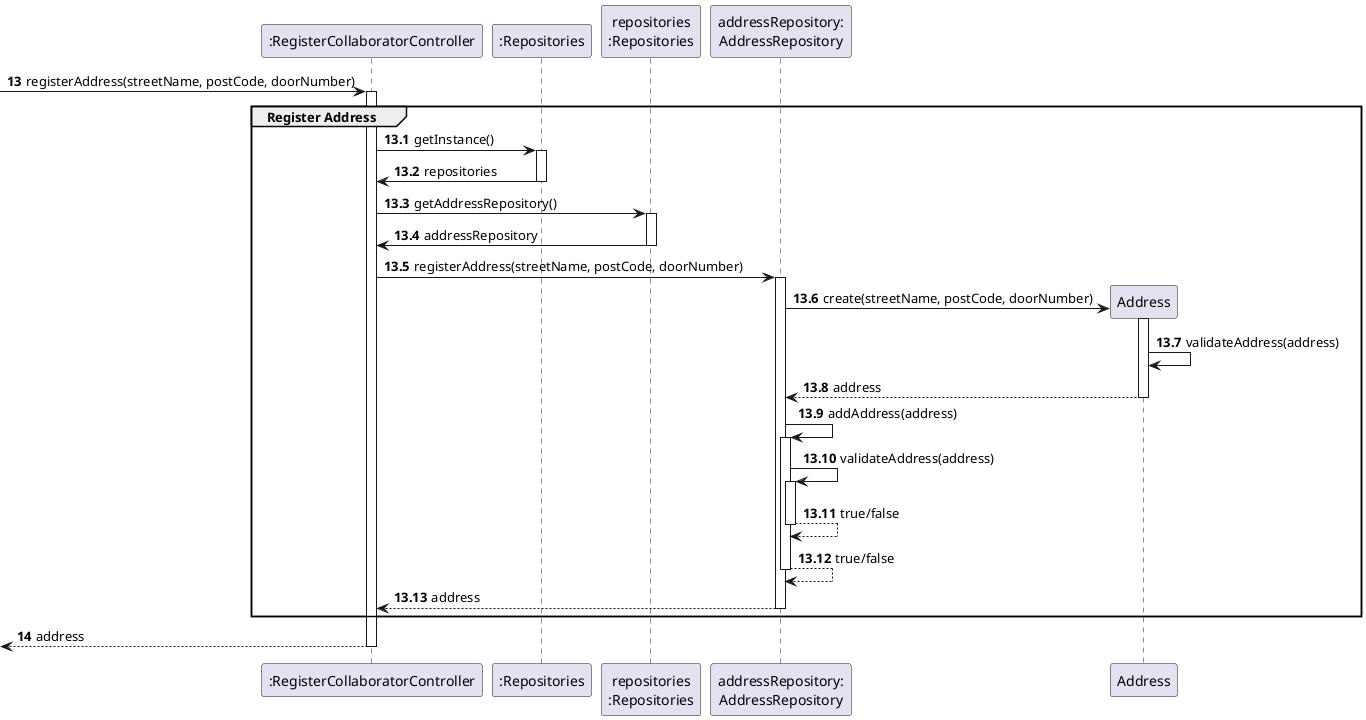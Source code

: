@startuml
'https://plantuml.com/sequence-diagram

participant ":RegisterCollaboratorController" as CTRL
participant ":Repositories" as RepositorySingleton
participant "repositories\n:Repositories" as PLAT
participant "addressRepository:\nAddressRepository" as AddressRepository

autonumber 13
-> CTRL : registerAddress(streetName, postCode, doorNumber)
autonumber 13.1
activate CTRL
    group Register Address

        CTRL -> RepositorySingleton : getInstance()
        activate RepositorySingleton

        RepositorySingleton -> CTRL : repositories
        deactivate RepositorySingleton

        CTRL -> PLAT : getAddressRepository()
        activate PLAT

        PLAT -> CTRL : addressRepository
        deactivate PLAT

        CTRL -> AddressRepository : registerAddress(streetName, postCode, doorNumber)
        activate AddressRepository

            AddressRepository -> Address**: create(streetName, postCode, doorNumber)

            activate Address

                Address -> Address: validateAddress(address)
                Address --> AddressRepository : address

            deactivate Address

        AddressRepository -> AddressRepository: addAddress(address)

        activate AddressRepository
            AddressRepository -> AddressRepository: validateAddress(address)
            activate AddressRepository

                AddressRepository --> AddressRepository : true/false
            deactivate AddressRepository

            AddressRepository --> AddressRepository : true/false

        deactivate AddressRepository

        AddressRepository --> CTRL : address
        deactivate AddressRepository

        end

        autonumber 14
        <-- CTRL : address
        deactivate CTRL

@enduml